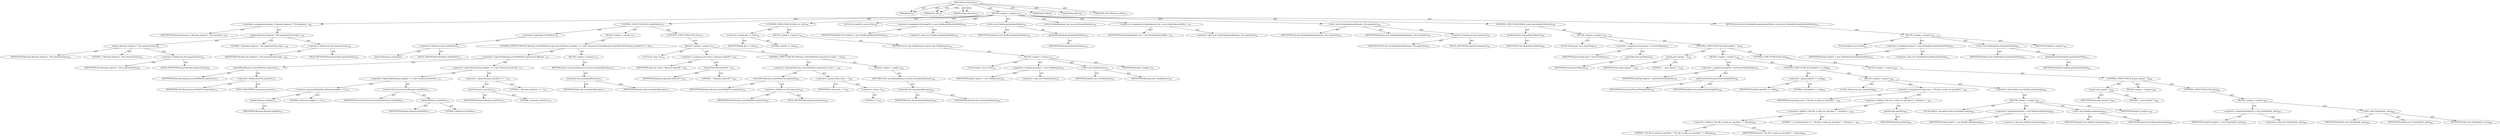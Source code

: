 digraph "resolveFile" {  
"111669149715" [label = <(METHOD,resolveFile)<SUB>767</SUB>> ]
"115964117008" [label = <(PARAM,this)<SUB>767</SUB>> ]
"115964117095" [label = <(PARAM,File file)<SUB>767</SUB>> ]
"115964117096" [label = <(PARAM,String filename)<SUB>767</SUB>> ]
"25769803874" [label = <(BLOCK,&lt;empty&gt;,&lt;empty&gt;)<SUB>767</SUB>> ]
"30064771373" [label = <(&lt;operator&gt;.assignment,filename = filename.replace('/', File.separator...)<SUB>768</SUB>> ]
"68719477106" [label = <(IDENTIFIER,filename,filename = filename.replace('/', File.separator...)<SUB>768</SUB>> ]
"30064771374" [label = <(replace,filename.replace('/', File.separatorChar).repla...)<SUB>768</SUB>> ]
"30064771375" [label = <(replace,filename.replace('/', File.separatorChar))<SUB>768</SUB>> ]
"68719477107" [label = <(IDENTIFIER,filename,filename.replace('/', File.separatorChar))<SUB>768</SUB>> ]
"90194313285" [label = <(LITERAL,'/',filename.replace('/', File.separatorChar))<SUB>768</SUB>> ]
"30064771376" [label = <(&lt;operator&gt;.fieldAccess,File.separatorChar)<SUB>768</SUB>> ]
"68719477108" [label = <(IDENTIFIER,File,filename.replace('/', File.separatorChar))<SUB>768</SUB>> ]
"55834574859" [label = <(FIELD_IDENTIFIER,separatorChar,separatorChar)<SUB>768</SUB>> ]
"90194313286" [label = <(LITERAL,'\\',filename.replace('/', File.separatorChar).repla...)<SUB>769</SUB>> ]
"30064771377" [label = <(&lt;operator&gt;.fieldAccess,File.separatorChar)<SUB>769</SUB>> ]
"68719477109" [label = <(IDENTIFIER,File,filename.replace('/', File.separatorChar).repla...)<SUB>769</SUB>> ]
"55834574860" [label = <(FIELD_IDENTIFIER,separatorChar,separatorChar)<SUB>769</SUB>> ]
"47244640303" [label = <(CONTROL_STRUCTURE,IF,if (!onNetWare))<SUB>772</SUB>> ]
"30064771378" [label = <(&lt;operator&gt;.logicalNot,!onNetWare)<SUB>772</SUB>> ]
"30064771379" [label = <(&lt;operator&gt;.fieldAccess,this.onNetWare)<SUB>772</SUB>> ]
"68719477110" [label = <(IDENTIFIER,this,!onNetWare)> ]
"55834574861" [label = <(FIELD_IDENTIFIER,onNetWare,onNetWare)<SUB>772</SUB>> ]
"25769803875" [label = <(BLOCK,&lt;empty&gt;,&lt;empty&gt;)<SUB>772</SUB>> ]
"47244640304" [label = <(CONTROL_STRUCTURE,IF,if (filename.startsWith(File.separator) || (filename.length() &gt;= 2 &amp;&amp; Character.isLetter(filename.charAt(0)) &amp;&amp; filename.charAt(1) == ':')))<SUB>773</SUB>> ]
"30064771380" [label = <(&lt;operator&gt;.logicalOr,filename.startsWith(File.separator) || (filenam...)<SUB>773</SUB>> ]
"30064771381" [label = <(startsWith,filename.startsWith(File.separator))<SUB>773</SUB>> ]
"68719477111" [label = <(IDENTIFIER,filename,filename.startsWith(File.separator))<SUB>773</SUB>> ]
"30064771382" [label = <(&lt;operator&gt;.fieldAccess,File.separator)<SUB>773</SUB>> ]
"68719477112" [label = <(IDENTIFIER,File,filename.startsWith(File.separator))<SUB>773</SUB>> ]
"55834574862" [label = <(FIELD_IDENTIFIER,separator,separator)<SUB>773</SUB>> ]
"30064771383" [label = <(&lt;operator&gt;.logicalAnd,filename.length() &gt;= 2 &amp;&amp; Character.isLetter(fi...)<SUB>774</SUB>> ]
"30064771384" [label = <(&lt;operator&gt;.logicalAnd,filename.length() &gt;= 2 &amp;&amp; Character.isLetter(fi...)<SUB>774</SUB>> ]
"30064771385" [label = <(&lt;operator&gt;.greaterEqualsThan,filename.length() &gt;= 2)<SUB>774</SUB>> ]
"30064771386" [label = <(length,filename.length())<SUB>774</SUB>> ]
"68719477113" [label = <(IDENTIFIER,filename,filename.length())<SUB>774</SUB>> ]
"90194313287" [label = <(LITERAL,2,filename.length() &gt;= 2)<SUB>774</SUB>> ]
"30064771387" [label = <(isLetter,Character.isLetter(filename.charAt(0)))<SUB>775</SUB>> ]
"68719477114" [label = <(IDENTIFIER,Character,Character.isLetter(filename.charAt(0)))<SUB>775</SUB>> ]
"30064771388" [label = <(charAt,filename.charAt(0))<SUB>775</SUB>> ]
"68719477115" [label = <(IDENTIFIER,filename,filename.charAt(0))<SUB>775</SUB>> ]
"90194313288" [label = <(LITERAL,0,filename.charAt(0))<SUB>775</SUB>> ]
"30064771389" [label = <(&lt;operator&gt;.equals,filename.charAt(1) == ':')<SUB>776</SUB>> ]
"30064771390" [label = <(charAt,filename.charAt(1))<SUB>776</SUB>> ]
"68719477116" [label = <(IDENTIFIER,filename,filename.charAt(1))<SUB>776</SUB>> ]
"90194313289" [label = <(LITERAL,1,filename.charAt(1))<SUB>776</SUB>> ]
"90194313290" [label = <(LITERAL,':',filename.charAt(1) == ':')<SUB>776</SUB>> ]
"25769803876" [label = <(BLOCK,&lt;empty&gt;,&lt;empty&gt;)<SUB>776</SUB>> ]
"146028888069" [label = <(RETURN,return normalize(filename);,return normalize(filename);)<SUB>777</SUB>> ]
"30064771391" [label = <(normalize,this.normalize(filename))<SUB>777</SUB>> ]
"68719476753" [label = <(IDENTIFIER,this,this.normalize(filename))<SUB>777</SUB>> ]
"68719477117" [label = <(IDENTIFIER,filename,this.normalize(filename))<SUB>777</SUB>> ]
"47244640305" [label = <(CONTROL_STRUCTURE,ELSE,else)<SUB>779</SUB>> ]
"25769803877" [label = <(BLOCK,&lt;empty&gt;,&lt;empty&gt;)<SUB>779</SUB>> ]
"94489280567" [label = <(LOCAL,int colon: int)<SUB>783</SUB>> ]
"30064771392" [label = <(&lt;operator&gt;.assignment,int colon = filename.indexOf(&quot;:&quot;))<SUB>783</SUB>> ]
"68719477118" [label = <(IDENTIFIER,colon,int colon = filename.indexOf(&quot;:&quot;))<SUB>783</SUB>> ]
"30064771393" [label = <(indexOf,filename.indexOf(&quot;:&quot;))<SUB>783</SUB>> ]
"68719477119" [label = <(IDENTIFIER,filename,filename.indexOf(&quot;:&quot;))<SUB>783</SUB>> ]
"90194313291" [label = <(LITERAL,&quot;:&quot;,filename.indexOf(&quot;:&quot;))<SUB>783</SUB>> ]
"47244640306" [label = <(CONTROL_STRUCTURE,IF,if (filename.startsWith(File.separator) || (colon &gt; -1)))<SUB>784</SUB>> ]
"30064771394" [label = <(&lt;operator&gt;.logicalOr,filename.startsWith(File.separator) || (colon &gt;...)<SUB>784</SUB>> ]
"30064771395" [label = <(startsWith,filename.startsWith(File.separator))<SUB>784</SUB>> ]
"68719477120" [label = <(IDENTIFIER,filename,filename.startsWith(File.separator))<SUB>784</SUB>> ]
"30064771396" [label = <(&lt;operator&gt;.fieldAccess,File.separator)<SUB>784</SUB>> ]
"68719477121" [label = <(IDENTIFIER,File,filename.startsWith(File.separator))<SUB>784</SUB>> ]
"55834574863" [label = <(FIELD_IDENTIFIER,separator,separator)<SUB>784</SUB>> ]
"30064771397" [label = <(&lt;operator&gt;.greaterThan,colon &gt; -1)<SUB>785</SUB>> ]
"68719477122" [label = <(IDENTIFIER,colon,colon &gt; -1)<SUB>785</SUB>> ]
"30064771398" [label = <(&lt;operator&gt;.minus,-1)<SUB>785</SUB>> ]
"90194313292" [label = <(LITERAL,1,-1)<SUB>785</SUB>> ]
"25769803878" [label = <(BLOCK,&lt;empty&gt;,&lt;empty&gt;)<SUB>785</SUB>> ]
"146028888070" [label = <(RETURN,return normalize(filename);,return normalize(filename);)<SUB>786</SUB>> ]
"30064771399" [label = <(normalize,this.normalize(filename))<SUB>786</SUB>> ]
"68719476754" [label = <(IDENTIFIER,this,this.normalize(filename))<SUB>786</SUB>> ]
"68719477123" [label = <(IDENTIFIER,filename,this.normalize(filename))<SUB>786</SUB>> ]
"47244640307" [label = <(CONTROL_STRUCTURE,IF,if (file == null))<SUB>790</SUB>> ]
"30064771400" [label = <(&lt;operator&gt;.equals,file == null)<SUB>790</SUB>> ]
"68719477124" [label = <(IDENTIFIER,file,file == null)<SUB>790</SUB>> ]
"90194313293" [label = <(LITERAL,null,file == null)<SUB>790</SUB>> ]
"25769803879" [label = <(BLOCK,&lt;empty&gt;,&lt;empty&gt;)<SUB>790</SUB>> ]
"146028888071" [label = <(RETURN,return new File(filename);,return new File(filename);)<SUB>791</SUB>> ]
"25769803880" [label = <(BLOCK,&lt;empty&gt;,&lt;empty&gt;)<SUB>791</SUB>> ]
"94489280568" [label = <(LOCAL,$obj31: java.io.File)<SUB>791</SUB>> ]
"30064771401" [label = <(&lt;operator&gt;.assignment,$obj31 = new File(filename))<SUB>791</SUB>> ]
"68719477125" [label = <(IDENTIFIER,$obj31,$obj31 = new File(filename))<SUB>791</SUB>> ]
"30064771402" [label = <(&lt;operator&gt;.alloc,new File(filename))<SUB>791</SUB>> ]
"30064771403" [label = <(&lt;init&gt;,new File(filename))<SUB>791</SUB>> ]
"68719477126" [label = <(IDENTIFIER,$obj31,new File(filename))<SUB>791</SUB>> ]
"68719477127" [label = <(IDENTIFIER,filename,new File(filename))<SUB>791</SUB>> ]
"68719477128" [label = <(IDENTIFIER,$obj31,&lt;empty&gt;)<SUB>791</SUB>> ]
"94489280569" [label = <(LOCAL,File helpFile: java.io.File)<SUB>794</SUB>> ]
"30064771404" [label = <(&lt;operator&gt;.assignment,File helpFile = new File(file.getAbsolutePath()))<SUB>794</SUB>> ]
"68719477129" [label = <(IDENTIFIER,helpFile,File helpFile = new File(file.getAbsolutePath()))<SUB>794</SUB>> ]
"30064771405" [label = <(&lt;operator&gt;.alloc,new File(file.getAbsolutePath()))<SUB>794</SUB>> ]
"30064771406" [label = <(&lt;init&gt;,new File(file.getAbsolutePath()))<SUB>794</SUB>> ]
"68719477130" [label = <(IDENTIFIER,helpFile,new File(file.getAbsolutePath()))<SUB>794</SUB>> ]
"30064771407" [label = <(getAbsolutePath,file.getAbsolutePath())<SUB>794</SUB>> ]
"68719477131" [label = <(IDENTIFIER,file,file.getAbsolutePath())<SUB>794</SUB>> ]
"94489280570" [label = <(LOCAL,StringTokenizer tok: java.util.StringTokenizer)<SUB>795</SUB>> ]
"30064771408" [label = <(&lt;operator&gt;.assignment,StringTokenizer tok = new StringTokenizer(filen...)<SUB>795</SUB>> ]
"68719477132" [label = <(IDENTIFIER,tok,StringTokenizer tok = new StringTokenizer(filen...)<SUB>795</SUB>> ]
"30064771409" [label = <(&lt;operator&gt;.alloc,new StringTokenizer(filename, File.separator))<SUB>795</SUB>> ]
"30064771410" [label = <(&lt;init&gt;,new StringTokenizer(filename, File.separator))<SUB>795</SUB>> ]
"68719477133" [label = <(IDENTIFIER,tok,new StringTokenizer(filename, File.separator))<SUB>795</SUB>> ]
"68719477134" [label = <(IDENTIFIER,filename,new StringTokenizer(filename, File.separator))<SUB>795</SUB>> ]
"30064771411" [label = <(&lt;operator&gt;.fieldAccess,File.separator)<SUB>795</SUB>> ]
"68719477135" [label = <(IDENTIFIER,File,new StringTokenizer(filename, File.separator))<SUB>795</SUB>> ]
"55834574864" [label = <(FIELD_IDENTIFIER,separator,separator)<SUB>795</SUB>> ]
"47244640308" [label = <(CONTROL_STRUCTURE,WHILE,while (tok.hasMoreTokens()))<SUB>796</SUB>> ]
"30064771412" [label = <(hasMoreTokens,tok.hasMoreTokens())<SUB>796</SUB>> ]
"68719477136" [label = <(IDENTIFIER,tok,tok.hasMoreTokens())<SUB>796</SUB>> ]
"25769803881" [label = <(BLOCK,&lt;empty&gt;,&lt;empty&gt;)<SUB>796</SUB>> ]
"94489280571" [label = <(LOCAL,String part: java.lang.String)<SUB>797</SUB>> ]
"30064771413" [label = <(&lt;operator&gt;.assignment,String part = tok.nextToken())<SUB>797</SUB>> ]
"68719477137" [label = <(IDENTIFIER,part,String part = tok.nextToken())<SUB>797</SUB>> ]
"30064771414" [label = <(nextToken,tok.nextToken())<SUB>797</SUB>> ]
"68719477138" [label = <(IDENTIFIER,tok,tok.nextToken())<SUB>797</SUB>> ]
"47244640309" [label = <(CONTROL_STRUCTURE,IF,if (part.equals(&quot;..&quot;)))<SUB>798</SUB>> ]
"30064771415" [label = <(equals,part.equals(&quot;..&quot;))<SUB>798</SUB>> ]
"68719477139" [label = <(IDENTIFIER,part,part.equals(&quot;..&quot;))<SUB>798</SUB>> ]
"90194313294" [label = <(LITERAL,&quot;..&quot;,part.equals(&quot;..&quot;))<SUB>798</SUB>> ]
"25769803882" [label = <(BLOCK,&lt;empty&gt;,&lt;empty&gt;)<SUB>798</SUB>> ]
"30064771416" [label = <(&lt;operator&gt;.assignment,helpFile = getParentFile(helpFile))<SUB>799</SUB>> ]
"68719477140" [label = <(IDENTIFIER,helpFile,helpFile = getParentFile(helpFile))<SUB>799</SUB>> ]
"30064771417" [label = <(getParentFile,this.getParentFile(helpFile))<SUB>799</SUB>> ]
"68719476755" [label = <(IDENTIFIER,this,this.getParentFile(helpFile))<SUB>799</SUB>> ]
"68719477141" [label = <(IDENTIFIER,helpFile,this.getParentFile(helpFile))<SUB>799</SUB>> ]
"47244640310" [label = <(CONTROL_STRUCTURE,IF,if (helpFile == null))<SUB>800</SUB>> ]
"30064771418" [label = <(&lt;operator&gt;.equals,helpFile == null)<SUB>800</SUB>> ]
"68719477142" [label = <(IDENTIFIER,helpFile,helpFile == null)<SUB>800</SUB>> ]
"90194313295" [label = <(LITERAL,null,helpFile == null)<SUB>800</SUB>> ]
"25769803883" [label = <(BLOCK,&lt;empty&gt;,&lt;empty&gt;)<SUB>800</SUB>> ]
"94489280572" [label = <(LOCAL,String msg: java.lang.String)<SUB>801</SUB>> ]
"30064771419" [label = <(&lt;operator&gt;.assignment,String msg = &quot;The file or path you specified (&quot;...)<SUB>801</SUB>> ]
"68719477143" [label = <(IDENTIFIER,msg,String msg = &quot;The file or path you specified (&quot;...)<SUB>801</SUB>> ]
"30064771420" [label = <(&lt;operator&gt;.addition,&quot;The file or path you specified (&quot; + filename +...)<SUB>801</SUB>> ]
"30064771421" [label = <(&lt;operator&gt;.addition,&quot;The file or path you specified (&quot; + filename +...)<SUB>801</SUB>> ]
"30064771422" [label = <(&lt;operator&gt;.addition,&quot;The file or path you specified (&quot; + filename)<SUB>801</SUB>> ]
"90194313296" [label = <(LITERAL,&quot;The file or path you specified (&quot;,&quot;The file or path you specified (&quot; + filename)<SUB>801</SUB>> ]
"68719477144" [label = <(IDENTIFIER,filename,&quot;The file or path you specified (&quot; + filename)<SUB>802</SUB>> ]
"90194313297" [label = <(LITERAL,&quot;) is invalid relative to &quot;,&quot;The file or path you specified (&quot; + filename +...)<SUB>802</SUB>> ]
"30064771423" [label = <(getPath,file.getPath())<SUB>803</SUB>> ]
"68719477145" [label = <(IDENTIFIER,file,file.getPath())<SUB>803</SUB>> ]
"30064771424" [label = <(&lt;operator&gt;.throw,throw new BuildException(msg);)<SUB>804</SUB>> ]
"25769803884" [label = <(BLOCK,&lt;empty&gt;,&lt;empty&gt;)<SUB>804</SUB>> ]
"94489280573" [label = <(LOCAL,$obj32: org.apache.tools.ant.BuildException)<SUB>804</SUB>> ]
"30064771425" [label = <(&lt;operator&gt;.assignment,$obj32 = new BuildException(msg))<SUB>804</SUB>> ]
"68719477146" [label = <(IDENTIFIER,$obj32,$obj32 = new BuildException(msg))<SUB>804</SUB>> ]
"30064771426" [label = <(&lt;operator&gt;.alloc,new BuildException(msg))<SUB>804</SUB>> ]
"30064771427" [label = <(&lt;init&gt;,new BuildException(msg))<SUB>804</SUB>> ]
"68719477147" [label = <(IDENTIFIER,$obj32,new BuildException(msg))<SUB>804</SUB>> ]
"68719477148" [label = <(IDENTIFIER,msg,new BuildException(msg))<SUB>804</SUB>> ]
"68719477149" [label = <(IDENTIFIER,$obj32,&lt;empty&gt;)<SUB>804</SUB>> ]
"47244640311" [label = <(CONTROL_STRUCTURE,ELSE,else)<SUB>806</SUB>> ]
"25769803885" [label = <(BLOCK,&lt;empty&gt;,&lt;empty&gt;)<SUB>806</SUB>> ]
"47244640312" [label = <(CONTROL_STRUCTURE,IF,if (part.equals(&quot;.&quot;)))<SUB>806</SUB>> ]
"30064771428" [label = <(equals,part.equals(&quot;.&quot;))<SUB>806</SUB>> ]
"68719477150" [label = <(IDENTIFIER,part,part.equals(&quot;.&quot;))<SUB>806</SUB>> ]
"90194313298" [label = <(LITERAL,&quot;.&quot;,part.equals(&quot;.&quot;))<SUB>806</SUB>> ]
"25769803886" [label = <(BLOCK,&lt;empty&gt;,&lt;empty&gt;)<SUB>806</SUB>> ]
"47244640313" [label = <(CONTROL_STRUCTURE,ELSE,else)<SUB>808</SUB>> ]
"25769803887" [label = <(BLOCK,&lt;empty&gt;,&lt;empty&gt;)<SUB>808</SUB>> ]
"30064771429" [label = <(&lt;operator&gt;.assignment,helpFile = new File(helpFile, part))<SUB>809</SUB>> ]
"68719477151" [label = <(IDENTIFIER,helpFile,helpFile = new File(helpFile, part))<SUB>809</SUB>> ]
"30064771430" [label = <(&lt;operator&gt;.alloc,new File(helpFile, part))<SUB>809</SUB>> ]
"30064771431" [label = <(&lt;init&gt;,new File(helpFile, part))<SUB>809</SUB>> ]
"68719477152" [label = <(IDENTIFIER,helpFile,new File(helpFile, part))<SUB>809</SUB>> ]
"68719477153" [label = <(IDENTIFIER,helpFile,new File(helpFile, part))<SUB>809</SUB>> ]
"68719477154" [label = <(IDENTIFIER,part,new File(helpFile, part))<SUB>809</SUB>> ]
"146028888072" [label = <(RETURN,return new File(helpFile.getAbsolutePath());,return new File(helpFile.getAbsolutePath());)<SUB>813</SUB>> ]
"25769803888" [label = <(BLOCK,&lt;empty&gt;,&lt;empty&gt;)<SUB>813</SUB>> ]
"94489280574" [label = <(LOCAL,$obj33: java.io.File)<SUB>813</SUB>> ]
"30064771432" [label = <(&lt;operator&gt;.assignment,$obj33 = new File(helpFile.getAbsolutePath()))<SUB>813</SUB>> ]
"68719477155" [label = <(IDENTIFIER,$obj33,$obj33 = new File(helpFile.getAbsolutePath()))<SUB>813</SUB>> ]
"30064771433" [label = <(&lt;operator&gt;.alloc,new File(helpFile.getAbsolutePath()))<SUB>813</SUB>> ]
"30064771434" [label = <(&lt;init&gt;,new File(helpFile.getAbsolutePath()))<SUB>813</SUB>> ]
"68719477156" [label = <(IDENTIFIER,$obj33,new File(helpFile.getAbsolutePath()))<SUB>813</SUB>> ]
"30064771435" [label = <(getAbsolutePath,helpFile.getAbsolutePath())<SUB>813</SUB>> ]
"68719477157" [label = <(IDENTIFIER,helpFile,helpFile.getAbsolutePath())<SUB>813</SUB>> ]
"68719477158" [label = <(IDENTIFIER,$obj33,&lt;empty&gt;)<SUB>813</SUB>> ]
"133143986230" [label = <(MODIFIER,PUBLIC)> ]
"133143986231" [label = <(MODIFIER,VIRTUAL)> ]
"128849018899" [label = <(METHOD_RETURN,java.io.File)<SUB>767</SUB>> ]
  "111669149715" -> "115964117008"  [ label = "AST: "] 
  "111669149715" -> "115964117095"  [ label = "AST: "] 
  "111669149715" -> "115964117096"  [ label = "AST: "] 
  "111669149715" -> "25769803874"  [ label = "AST: "] 
  "111669149715" -> "133143986230"  [ label = "AST: "] 
  "111669149715" -> "133143986231"  [ label = "AST: "] 
  "111669149715" -> "128849018899"  [ label = "AST: "] 
  "25769803874" -> "30064771373"  [ label = "AST: "] 
  "25769803874" -> "47244640303"  [ label = "AST: "] 
  "25769803874" -> "47244640307"  [ label = "AST: "] 
  "25769803874" -> "94489280569"  [ label = "AST: "] 
  "25769803874" -> "30064771404"  [ label = "AST: "] 
  "25769803874" -> "30064771406"  [ label = "AST: "] 
  "25769803874" -> "94489280570"  [ label = "AST: "] 
  "25769803874" -> "30064771408"  [ label = "AST: "] 
  "25769803874" -> "30064771410"  [ label = "AST: "] 
  "25769803874" -> "47244640308"  [ label = "AST: "] 
  "25769803874" -> "146028888072"  [ label = "AST: "] 
  "30064771373" -> "68719477106"  [ label = "AST: "] 
  "30064771373" -> "30064771374"  [ label = "AST: "] 
  "30064771374" -> "30064771375"  [ label = "AST: "] 
  "30064771374" -> "90194313286"  [ label = "AST: "] 
  "30064771374" -> "30064771377"  [ label = "AST: "] 
  "30064771375" -> "68719477107"  [ label = "AST: "] 
  "30064771375" -> "90194313285"  [ label = "AST: "] 
  "30064771375" -> "30064771376"  [ label = "AST: "] 
  "30064771376" -> "68719477108"  [ label = "AST: "] 
  "30064771376" -> "55834574859"  [ label = "AST: "] 
  "30064771377" -> "68719477109"  [ label = "AST: "] 
  "30064771377" -> "55834574860"  [ label = "AST: "] 
  "47244640303" -> "30064771378"  [ label = "AST: "] 
  "47244640303" -> "25769803875"  [ label = "AST: "] 
  "47244640303" -> "47244640305"  [ label = "AST: "] 
  "30064771378" -> "30064771379"  [ label = "AST: "] 
  "30064771379" -> "68719477110"  [ label = "AST: "] 
  "30064771379" -> "55834574861"  [ label = "AST: "] 
  "25769803875" -> "47244640304"  [ label = "AST: "] 
  "47244640304" -> "30064771380"  [ label = "AST: "] 
  "47244640304" -> "25769803876"  [ label = "AST: "] 
  "30064771380" -> "30064771381"  [ label = "AST: "] 
  "30064771380" -> "30064771383"  [ label = "AST: "] 
  "30064771381" -> "68719477111"  [ label = "AST: "] 
  "30064771381" -> "30064771382"  [ label = "AST: "] 
  "30064771382" -> "68719477112"  [ label = "AST: "] 
  "30064771382" -> "55834574862"  [ label = "AST: "] 
  "30064771383" -> "30064771384"  [ label = "AST: "] 
  "30064771383" -> "30064771389"  [ label = "AST: "] 
  "30064771384" -> "30064771385"  [ label = "AST: "] 
  "30064771384" -> "30064771387"  [ label = "AST: "] 
  "30064771385" -> "30064771386"  [ label = "AST: "] 
  "30064771385" -> "90194313287"  [ label = "AST: "] 
  "30064771386" -> "68719477113"  [ label = "AST: "] 
  "30064771387" -> "68719477114"  [ label = "AST: "] 
  "30064771387" -> "30064771388"  [ label = "AST: "] 
  "30064771388" -> "68719477115"  [ label = "AST: "] 
  "30064771388" -> "90194313288"  [ label = "AST: "] 
  "30064771389" -> "30064771390"  [ label = "AST: "] 
  "30064771389" -> "90194313290"  [ label = "AST: "] 
  "30064771390" -> "68719477116"  [ label = "AST: "] 
  "30064771390" -> "90194313289"  [ label = "AST: "] 
  "25769803876" -> "146028888069"  [ label = "AST: "] 
  "146028888069" -> "30064771391"  [ label = "AST: "] 
  "30064771391" -> "68719476753"  [ label = "AST: "] 
  "30064771391" -> "68719477117"  [ label = "AST: "] 
  "47244640305" -> "25769803877"  [ label = "AST: "] 
  "25769803877" -> "94489280567"  [ label = "AST: "] 
  "25769803877" -> "30064771392"  [ label = "AST: "] 
  "25769803877" -> "47244640306"  [ label = "AST: "] 
  "30064771392" -> "68719477118"  [ label = "AST: "] 
  "30064771392" -> "30064771393"  [ label = "AST: "] 
  "30064771393" -> "68719477119"  [ label = "AST: "] 
  "30064771393" -> "90194313291"  [ label = "AST: "] 
  "47244640306" -> "30064771394"  [ label = "AST: "] 
  "47244640306" -> "25769803878"  [ label = "AST: "] 
  "30064771394" -> "30064771395"  [ label = "AST: "] 
  "30064771394" -> "30064771397"  [ label = "AST: "] 
  "30064771395" -> "68719477120"  [ label = "AST: "] 
  "30064771395" -> "30064771396"  [ label = "AST: "] 
  "30064771396" -> "68719477121"  [ label = "AST: "] 
  "30064771396" -> "55834574863"  [ label = "AST: "] 
  "30064771397" -> "68719477122"  [ label = "AST: "] 
  "30064771397" -> "30064771398"  [ label = "AST: "] 
  "30064771398" -> "90194313292"  [ label = "AST: "] 
  "25769803878" -> "146028888070"  [ label = "AST: "] 
  "146028888070" -> "30064771399"  [ label = "AST: "] 
  "30064771399" -> "68719476754"  [ label = "AST: "] 
  "30064771399" -> "68719477123"  [ label = "AST: "] 
  "47244640307" -> "30064771400"  [ label = "AST: "] 
  "47244640307" -> "25769803879"  [ label = "AST: "] 
  "30064771400" -> "68719477124"  [ label = "AST: "] 
  "30064771400" -> "90194313293"  [ label = "AST: "] 
  "25769803879" -> "146028888071"  [ label = "AST: "] 
  "146028888071" -> "25769803880"  [ label = "AST: "] 
  "25769803880" -> "94489280568"  [ label = "AST: "] 
  "25769803880" -> "30064771401"  [ label = "AST: "] 
  "25769803880" -> "30064771403"  [ label = "AST: "] 
  "25769803880" -> "68719477128"  [ label = "AST: "] 
  "30064771401" -> "68719477125"  [ label = "AST: "] 
  "30064771401" -> "30064771402"  [ label = "AST: "] 
  "30064771403" -> "68719477126"  [ label = "AST: "] 
  "30064771403" -> "68719477127"  [ label = "AST: "] 
  "30064771404" -> "68719477129"  [ label = "AST: "] 
  "30064771404" -> "30064771405"  [ label = "AST: "] 
  "30064771406" -> "68719477130"  [ label = "AST: "] 
  "30064771406" -> "30064771407"  [ label = "AST: "] 
  "30064771407" -> "68719477131"  [ label = "AST: "] 
  "30064771408" -> "68719477132"  [ label = "AST: "] 
  "30064771408" -> "30064771409"  [ label = "AST: "] 
  "30064771410" -> "68719477133"  [ label = "AST: "] 
  "30064771410" -> "68719477134"  [ label = "AST: "] 
  "30064771410" -> "30064771411"  [ label = "AST: "] 
  "30064771411" -> "68719477135"  [ label = "AST: "] 
  "30064771411" -> "55834574864"  [ label = "AST: "] 
  "47244640308" -> "30064771412"  [ label = "AST: "] 
  "47244640308" -> "25769803881"  [ label = "AST: "] 
  "30064771412" -> "68719477136"  [ label = "AST: "] 
  "25769803881" -> "94489280571"  [ label = "AST: "] 
  "25769803881" -> "30064771413"  [ label = "AST: "] 
  "25769803881" -> "47244640309"  [ label = "AST: "] 
  "30064771413" -> "68719477137"  [ label = "AST: "] 
  "30064771413" -> "30064771414"  [ label = "AST: "] 
  "30064771414" -> "68719477138"  [ label = "AST: "] 
  "47244640309" -> "30064771415"  [ label = "AST: "] 
  "47244640309" -> "25769803882"  [ label = "AST: "] 
  "47244640309" -> "47244640311"  [ label = "AST: "] 
  "30064771415" -> "68719477139"  [ label = "AST: "] 
  "30064771415" -> "90194313294"  [ label = "AST: "] 
  "25769803882" -> "30064771416"  [ label = "AST: "] 
  "25769803882" -> "47244640310"  [ label = "AST: "] 
  "30064771416" -> "68719477140"  [ label = "AST: "] 
  "30064771416" -> "30064771417"  [ label = "AST: "] 
  "30064771417" -> "68719476755"  [ label = "AST: "] 
  "30064771417" -> "68719477141"  [ label = "AST: "] 
  "47244640310" -> "30064771418"  [ label = "AST: "] 
  "47244640310" -> "25769803883"  [ label = "AST: "] 
  "30064771418" -> "68719477142"  [ label = "AST: "] 
  "30064771418" -> "90194313295"  [ label = "AST: "] 
  "25769803883" -> "94489280572"  [ label = "AST: "] 
  "25769803883" -> "30064771419"  [ label = "AST: "] 
  "25769803883" -> "30064771424"  [ label = "AST: "] 
  "30064771419" -> "68719477143"  [ label = "AST: "] 
  "30064771419" -> "30064771420"  [ label = "AST: "] 
  "30064771420" -> "30064771421"  [ label = "AST: "] 
  "30064771420" -> "30064771423"  [ label = "AST: "] 
  "30064771421" -> "30064771422"  [ label = "AST: "] 
  "30064771421" -> "90194313297"  [ label = "AST: "] 
  "30064771422" -> "90194313296"  [ label = "AST: "] 
  "30064771422" -> "68719477144"  [ label = "AST: "] 
  "30064771423" -> "68719477145"  [ label = "AST: "] 
  "30064771424" -> "25769803884"  [ label = "AST: "] 
  "25769803884" -> "94489280573"  [ label = "AST: "] 
  "25769803884" -> "30064771425"  [ label = "AST: "] 
  "25769803884" -> "30064771427"  [ label = "AST: "] 
  "25769803884" -> "68719477149"  [ label = "AST: "] 
  "30064771425" -> "68719477146"  [ label = "AST: "] 
  "30064771425" -> "30064771426"  [ label = "AST: "] 
  "30064771427" -> "68719477147"  [ label = "AST: "] 
  "30064771427" -> "68719477148"  [ label = "AST: "] 
  "47244640311" -> "25769803885"  [ label = "AST: "] 
  "25769803885" -> "47244640312"  [ label = "AST: "] 
  "47244640312" -> "30064771428"  [ label = "AST: "] 
  "47244640312" -> "25769803886"  [ label = "AST: "] 
  "47244640312" -> "47244640313"  [ label = "AST: "] 
  "30064771428" -> "68719477150"  [ label = "AST: "] 
  "30064771428" -> "90194313298"  [ label = "AST: "] 
  "47244640313" -> "25769803887"  [ label = "AST: "] 
  "25769803887" -> "30064771429"  [ label = "AST: "] 
  "25769803887" -> "30064771431"  [ label = "AST: "] 
  "30064771429" -> "68719477151"  [ label = "AST: "] 
  "30064771429" -> "30064771430"  [ label = "AST: "] 
  "30064771431" -> "68719477152"  [ label = "AST: "] 
  "30064771431" -> "68719477153"  [ label = "AST: "] 
  "30064771431" -> "68719477154"  [ label = "AST: "] 
  "146028888072" -> "25769803888"  [ label = "AST: "] 
  "25769803888" -> "94489280574"  [ label = "AST: "] 
  "25769803888" -> "30064771432"  [ label = "AST: "] 
  "25769803888" -> "30064771434"  [ label = "AST: "] 
  "25769803888" -> "68719477158"  [ label = "AST: "] 
  "30064771432" -> "68719477155"  [ label = "AST: "] 
  "30064771432" -> "30064771433"  [ label = "AST: "] 
  "30064771434" -> "68719477156"  [ label = "AST: "] 
  "30064771434" -> "30064771435"  [ label = "AST: "] 
  "30064771435" -> "68719477157"  [ label = "AST: "] 
  "111669149715" -> "115964117008"  [ label = "DDG: "] 
  "111669149715" -> "115964117095"  [ label = "DDG: "] 
  "111669149715" -> "115964117096"  [ label = "DDG: "] 
}

